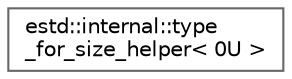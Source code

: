 digraph "Graphical Class Hierarchy"
{
 // LATEX_PDF_SIZE
  bgcolor="transparent";
  edge [fontname=Helvetica,fontsize=10,labelfontname=Helvetica,labelfontsize=10];
  node [fontname=Helvetica,fontsize=10,shape=box,height=0.2,width=0.4];
  rankdir="LR";
  Node0 [id="Node000000",label="estd::internal::type\l_for_size_helper\< 0U \>",height=0.2,width=0.4,color="grey40", fillcolor="white", style="filled",URL="$d8/d1d/structestd_1_1internal_1_1type__for__size__helper_3_010U_01_4.html",tooltip=" "];
}

